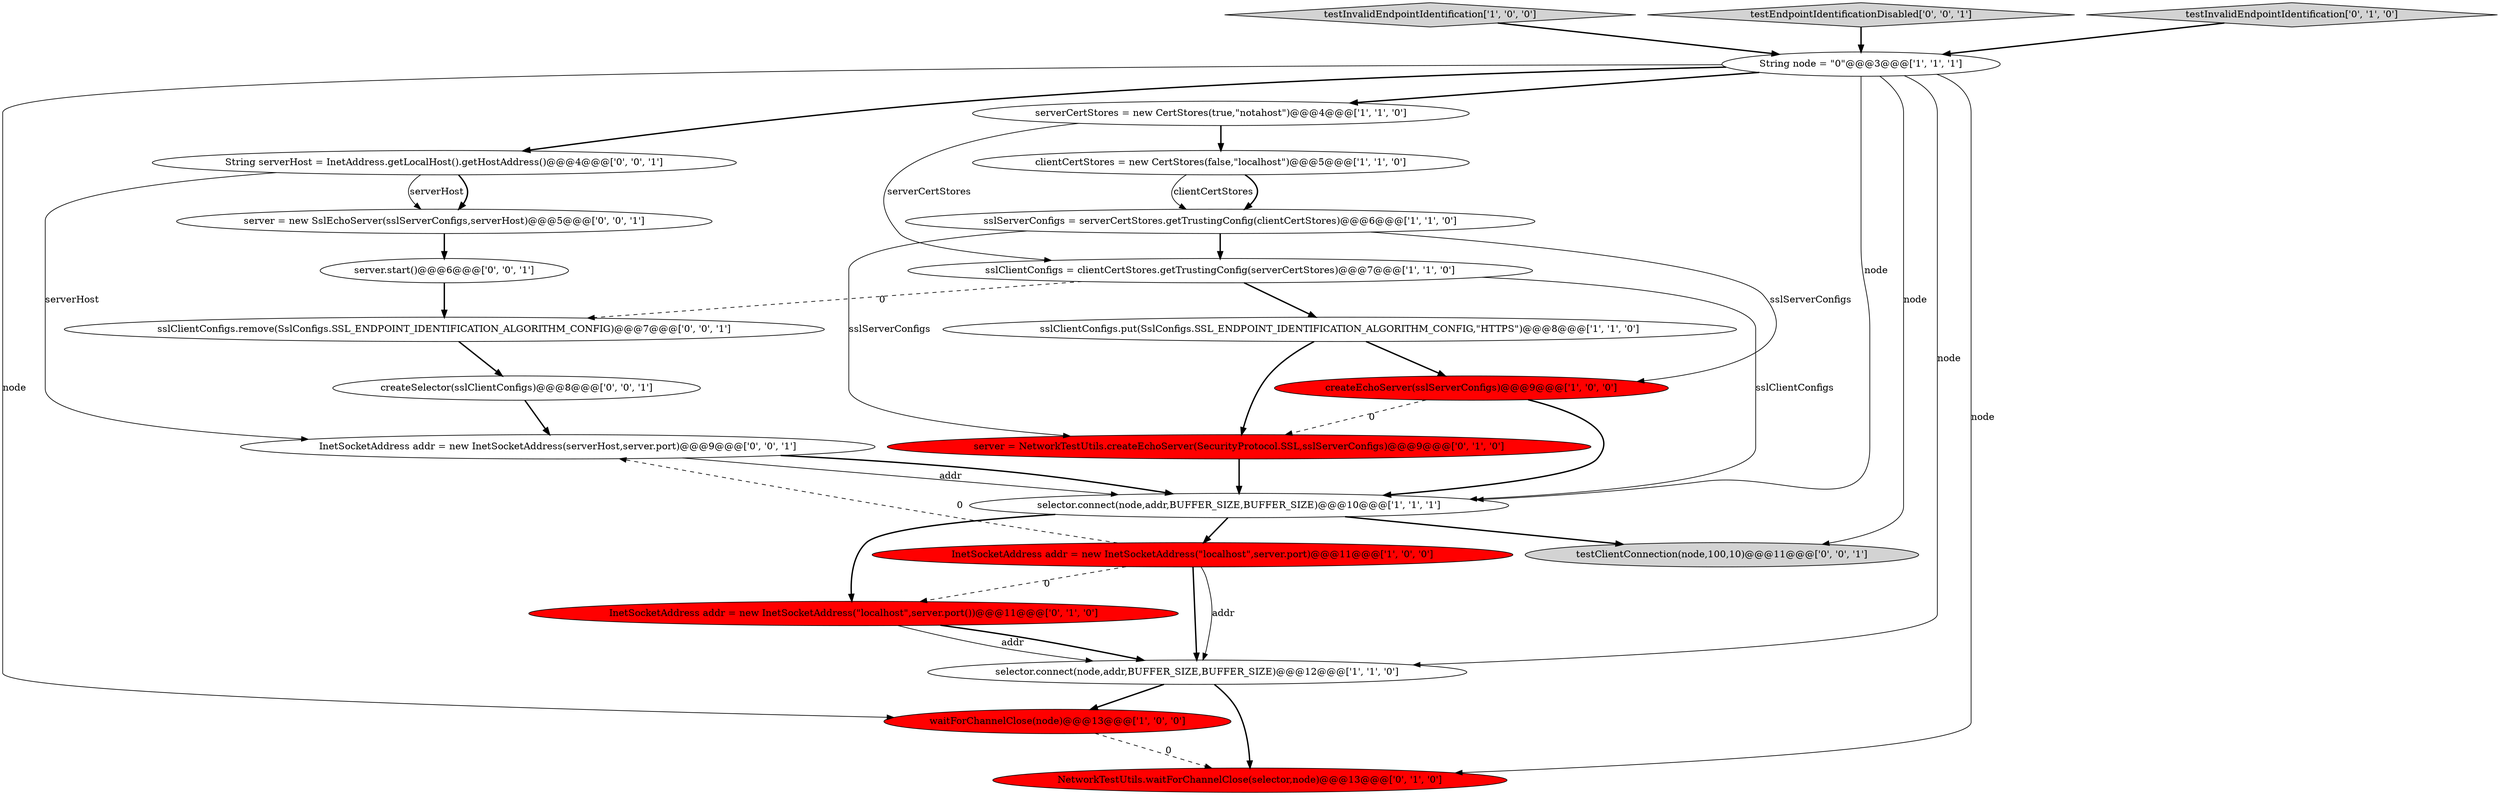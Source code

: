 digraph {
21 [style = filled, label = "server.start()@@@6@@@['0', '0', '1']", fillcolor = white, shape = ellipse image = "AAA0AAABBB3BBB"];
22 [style = filled, label = "sslClientConfigs.remove(SslConfigs.SSL_ENDPOINT_IDENTIFICATION_ALGORITHM_CONFIG)@@@7@@@['0', '0', '1']", fillcolor = white, shape = ellipse image = "AAA0AAABBB3BBB"];
2 [style = filled, label = "waitForChannelClose(node)@@@13@@@['1', '0', '0']", fillcolor = red, shape = ellipse image = "AAA1AAABBB1BBB"];
1 [style = filled, label = "createEchoServer(sslServerConfigs)@@@9@@@['1', '0', '0']", fillcolor = red, shape = ellipse image = "AAA1AAABBB1BBB"];
19 [style = filled, label = "testClientConnection(node,100,10)@@@11@@@['0', '0', '1']", fillcolor = lightgray, shape = ellipse image = "AAA0AAABBB3BBB"];
11 [style = filled, label = "testInvalidEndpointIdentification['1', '0', '0']", fillcolor = lightgray, shape = diamond image = "AAA0AAABBB1BBB"];
20 [style = filled, label = "String serverHost = InetAddress.getLocalHost().getHostAddress()@@@4@@@['0', '0', '1']", fillcolor = white, shape = ellipse image = "AAA0AAABBB3BBB"];
10 [style = filled, label = "InetSocketAddress addr = new InetSocketAddress(\"localhost\",server.port)@@@11@@@['1', '0', '0']", fillcolor = red, shape = ellipse image = "AAA1AAABBB1BBB"];
16 [style = filled, label = "server = new SslEchoServer(sslServerConfigs,serverHost)@@@5@@@['0', '0', '1']", fillcolor = white, shape = ellipse image = "AAA0AAABBB3BBB"];
8 [style = filled, label = "selector.connect(node,addr,BUFFER_SIZE,BUFFER_SIZE)@@@10@@@['1', '1', '1']", fillcolor = white, shape = ellipse image = "AAA0AAABBB1BBB"];
9 [style = filled, label = "String node = \"0\"@@@3@@@['1', '1', '1']", fillcolor = white, shape = ellipse image = "AAA0AAABBB1BBB"];
6 [style = filled, label = "clientCertStores = new CertStores(false,\"localhost\")@@@5@@@['1', '1', '0']", fillcolor = white, shape = ellipse image = "AAA0AAABBB1BBB"];
0 [style = filled, label = "serverCertStores = new CertStores(true,\"notahost\")@@@4@@@['1', '1', '0']", fillcolor = white, shape = ellipse image = "AAA0AAABBB1BBB"];
18 [style = filled, label = "testEndpointIdentificationDisabled['0', '0', '1']", fillcolor = lightgray, shape = diamond image = "AAA0AAABBB3BBB"];
4 [style = filled, label = "sslServerConfigs = serverCertStores.getTrustingConfig(clientCertStores)@@@6@@@['1', '1', '0']", fillcolor = white, shape = ellipse image = "AAA0AAABBB1BBB"];
14 [style = filled, label = "server = NetworkTestUtils.createEchoServer(SecurityProtocol.SSL,sslServerConfigs)@@@9@@@['0', '1', '0']", fillcolor = red, shape = ellipse image = "AAA1AAABBB2BBB"];
3 [style = filled, label = "sslClientConfigs.put(SslConfigs.SSL_ENDPOINT_IDENTIFICATION_ALGORITHM_CONFIG,\"HTTPS\")@@@8@@@['1', '1', '0']", fillcolor = white, shape = ellipse image = "AAA0AAABBB1BBB"];
23 [style = filled, label = "InetSocketAddress addr = new InetSocketAddress(serverHost,server.port)@@@9@@@['0', '0', '1']", fillcolor = white, shape = ellipse image = "AAA0AAABBB3BBB"];
5 [style = filled, label = "selector.connect(node,addr,BUFFER_SIZE,BUFFER_SIZE)@@@12@@@['1', '1', '0']", fillcolor = white, shape = ellipse image = "AAA0AAABBB1BBB"];
13 [style = filled, label = "NetworkTestUtils.waitForChannelClose(selector,node)@@@13@@@['0', '1', '0']", fillcolor = red, shape = ellipse image = "AAA1AAABBB2BBB"];
17 [style = filled, label = "createSelector(sslClientConfigs)@@@8@@@['0', '0', '1']", fillcolor = white, shape = ellipse image = "AAA0AAABBB3BBB"];
12 [style = filled, label = "testInvalidEndpointIdentification['0', '1', '0']", fillcolor = lightgray, shape = diamond image = "AAA0AAABBB2BBB"];
7 [style = filled, label = "sslClientConfigs = clientCertStores.getTrustingConfig(serverCertStores)@@@7@@@['1', '1', '0']", fillcolor = white, shape = ellipse image = "AAA0AAABBB1BBB"];
15 [style = filled, label = "InetSocketAddress addr = new InetSocketAddress(\"localhost\",server.port())@@@11@@@['0', '1', '0']", fillcolor = red, shape = ellipse image = "AAA1AAABBB2BBB"];
10->15 [style = dashed, label="0"];
9->2 [style = solid, label="node"];
8->10 [style = bold, label=""];
1->8 [style = bold, label=""];
8->15 [style = bold, label=""];
9->0 [style = bold, label=""];
3->1 [style = bold, label=""];
1->14 [style = dashed, label="0"];
0->6 [style = bold, label=""];
4->14 [style = solid, label="sslServerConfigs"];
8->19 [style = bold, label=""];
3->14 [style = bold, label=""];
9->20 [style = bold, label=""];
4->1 [style = solid, label="sslServerConfigs"];
23->8 [style = bold, label=""];
20->23 [style = solid, label="serverHost"];
11->9 [style = bold, label=""];
12->9 [style = bold, label=""];
15->5 [style = solid, label="addr"];
9->19 [style = solid, label="node"];
17->23 [style = bold, label=""];
7->3 [style = bold, label=""];
4->7 [style = bold, label=""];
15->5 [style = bold, label=""];
10->5 [style = solid, label="addr"];
6->4 [style = bold, label=""];
9->13 [style = solid, label="node"];
5->2 [style = bold, label=""];
9->5 [style = solid, label="node"];
10->5 [style = bold, label=""];
20->16 [style = bold, label=""];
21->22 [style = bold, label=""];
23->8 [style = solid, label="addr"];
2->13 [style = dashed, label="0"];
16->21 [style = bold, label=""];
5->13 [style = bold, label=""];
6->4 [style = solid, label="clientCertStores"];
18->9 [style = bold, label=""];
22->17 [style = bold, label=""];
14->8 [style = bold, label=""];
0->7 [style = solid, label="serverCertStores"];
10->23 [style = dashed, label="0"];
7->8 [style = solid, label="sslClientConfigs"];
7->22 [style = dashed, label="0"];
9->8 [style = solid, label="node"];
20->16 [style = solid, label="serverHost"];
}
